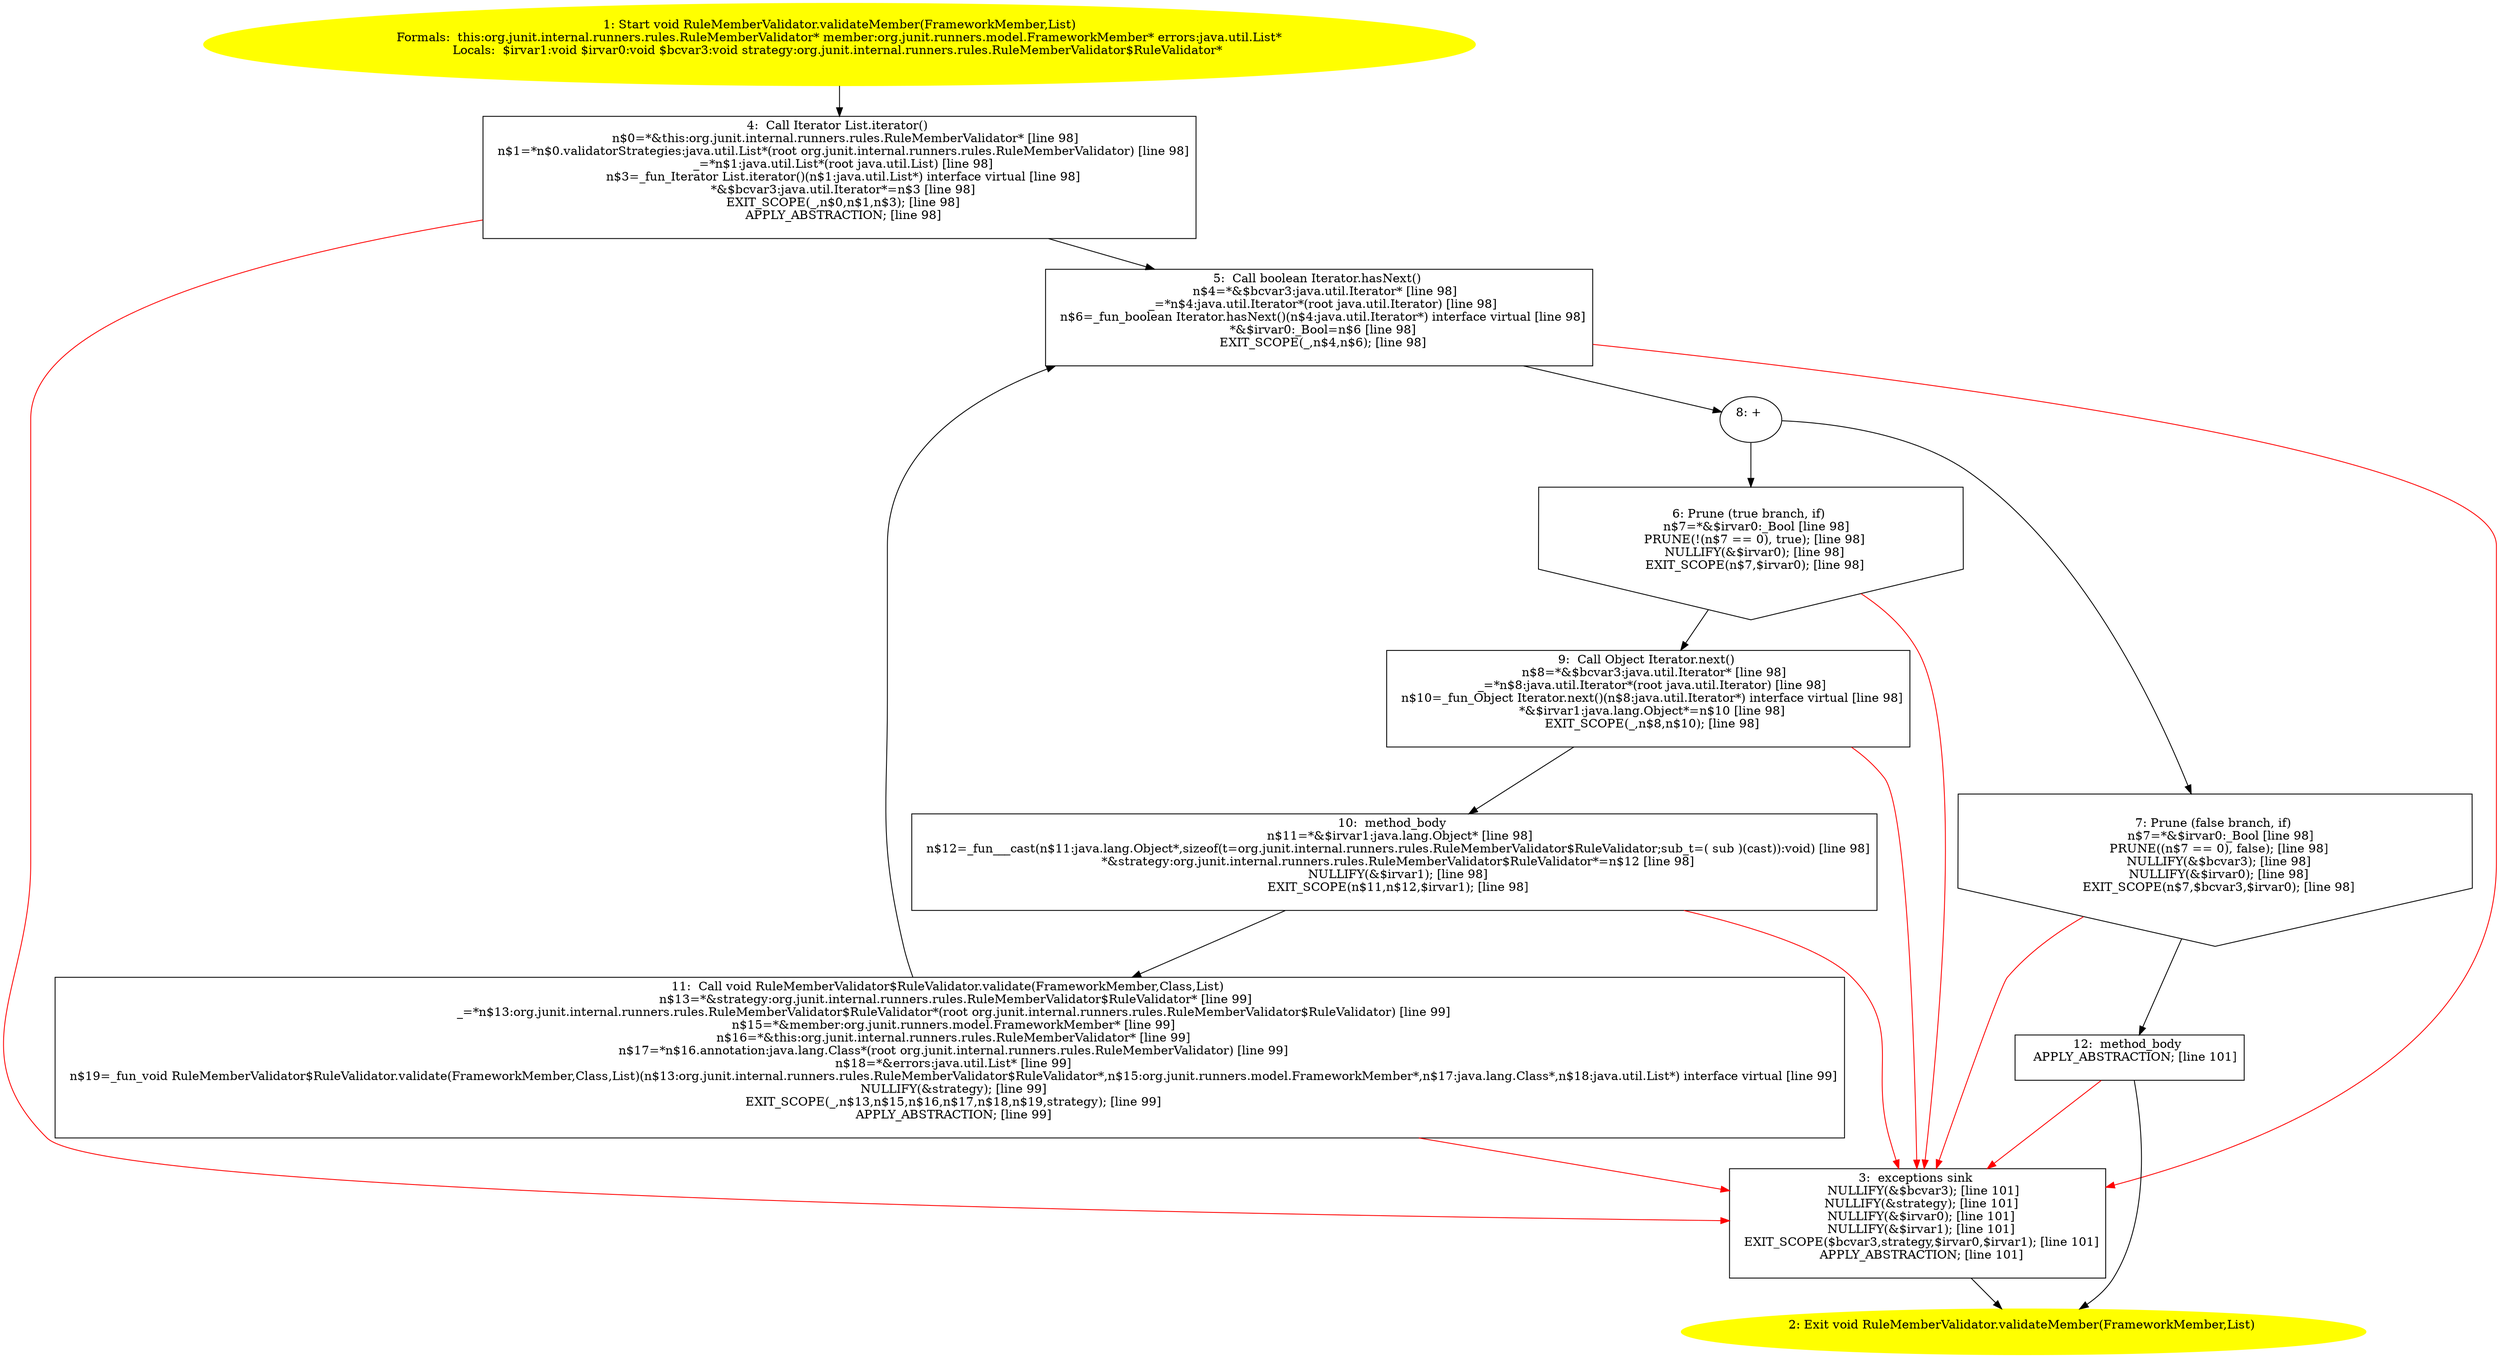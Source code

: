 /* @generated */
digraph cfg {
"org.junit.internal.runners.rules.RuleMemberValidator.validateMember(org.junit.runners.model.Framewor.1d318a8311b195f215b2732e0cb4fc67_1" [label="1: Start void RuleMemberValidator.validateMember(FrameworkMember,List)\nFormals:  this:org.junit.internal.runners.rules.RuleMemberValidator* member:org.junit.runners.model.FrameworkMember* errors:java.util.List*\nLocals:  $irvar1:void $irvar0:void $bcvar3:void strategy:org.junit.internal.runners.rules.RuleMemberValidator$RuleValidator* \n  " color=yellow style=filled]
	

	 "org.junit.internal.runners.rules.RuleMemberValidator.validateMember(org.junit.runners.model.Framewor.1d318a8311b195f215b2732e0cb4fc67_1" -> "org.junit.internal.runners.rules.RuleMemberValidator.validateMember(org.junit.runners.model.Framewor.1d318a8311b195f215b2732e0cb4fc67_4" ;
"org.junit.internal.runners.rules.RuleMemberValidator.validateMember(org.junit.runners.model.Framewor.1d318a8311b195f215b2732e0cb4fc67_2" [label="2: Exit void RuleMemberValidator.validateMember(FrameworkMember,List) \n  " color=yellow style=filled]
	

"org.junit.internal.runners.rules.RuleMemberValidator.validateMember(org.junit.runners.model.Framewor.1d318a8311b195f215b2732e0cb4fc67_3" [label="3:  exceptions sink \n   NULLIFY(&$bcvar3); [line 101]\n  NULLIFY(&strategy); [line 101]\n  NULLIFY(&$irvar0); [line 101]\n  NULLIFY(&$irvar1); [line 101]\n  EXIT_SCOPE($bcvar3,strategy,$irvar0,$irvar1); [line 101]\n  APPLY_ABSTRACTION; [line 101]\n " shape="box"]
	

	 "org.junit.internal.runners.rules.RuleMemberValidator.validateMember(org.junit.runners.model.Framewor.1d318a8311b195f215b2732e0cb4fc67_3" -> "org.junit.internal.runners.rules.RuleMemberValidator.validateMember(org.junit.runners.model.Framewor.1d318a8311b195f215b2732e0cb4fc67_2" ;
"org.junit.internal.runners.rules.RuleMemberValidator.validateMember(org.junit.runners.model.Framewor.1d318a8311b195f215b2732e0cb4fc67_4" [label="4:  Call Iterator List.iterator() \n   n$0=*&this:org.junit.internal.runners.rules.RuleMemberValidator* [line 98]\n  n$1=*n$0.validatorStrategies:java.util.List*(root org.junit.internal.runners.rules.RuleMemberValidator) [line 98]\n  _=*n$1:java.util.List*(root java.util.List) [line 98]\n  n$3=_fun_Iterator List.iterator()(n$1:java.util.List*) interface virtual [line 98]\n  *&$bcvar3:java.util.Iterator*=n$3 [line 98]\n  EXIT_SCOPE(_,n$0,n$1,n$3); [line 98]\n  APPLY_ABSTRACTION; [line 98]\n " shape="box"]
	

	 "org.junit.internal.runners.rules.RuleMemberValidator.validateMember(org.junit.runners.model.Framewor.1d318a8311b195f215b2732e0cb4fc67_4" -> "org.junit.internal.runners.rules.RuleMemberValidator.validateMember(org.junit.runners.model.Framewor.1d318a8311b195f215b2732e0cb4fc67_5" ;
	 "org.junit.internal.runners.rules.RuleMemberValidator.validateMember(org.junit.runners.model.Framewor.1d318a8311b195f215b2732e0cb4fc67_4" -> "org.junit.internal.runners.rules.RuleMemberValidator.validateMember(org.junit.runners.model.Framewor.1d318a8311b195f215b2732e0cb4fc67_3" [color="red" ];
"org.junit.internal.runners.rules.RuleMemberValidator.validateMember(org.junit.runners.model.Framewor.1d318a8311b195f215b2732e0cb4fc67_5" [label="5:  Call boolean Iterator.hasNext() \n   n$4=*&$bcvar3:java.util.Iterator* [line 98]\n  _=*n$4:java.util.Iterator*(root java.util.Iterator) [line 98]\n  n$6=_fun_boolean Iterator.hasNext()(n$4:java.util.Iterator*) interface virtual [line 98]\n  *&$irvar0:_Bool=n$6 [line 98]\n  EXIT_SCOPE(_,n$4,n$6); [line 98]\n " shape="box"]
	

	 "org.junit.internal.runners.rules.RuleMemberValidator.validateMember(org.junit.runners.model.Framewor.1d318a8311b195f215b2732e0cb4fc67_5" -> "org.junit.internal.runners.rules.RuleMemberValidator.validateMember(org.junit.runners.model.Framewor.1d318a8311b195f215b2732e0cb4fc67_8" ;
	 "org.junit.internal.runners.rules.RuleMemberValidator.validateMember(org.junit.runners.model.Framewor.1d318a8311b195f215b2732e0cb4fc67_5" -> "org.junit.internal.runners.rules.RuleMemberValidator.validateMember(org.junit.runners.model.Framewor.1d318a8311b195f215b2732e0cb4fc67_3" [color="red" ];
"org.junit.internal.runners.rules.RuleMemberValidator.validateMember(org.junit.runners.model.Framewor.1d318a8311b195f215b2732e0cb4fc67_6" [label="6: Prune (true branch, if) \n   n$7=*&$irvar0:_Bool [line 98]\n  PRUNE(!(n$7 == 0), true); [line 98]\n  NULLIFY(&$irvar0); [line 98]\n  EXIT_SCOPE(n$7,$irvar0); [line 98]\n " shape="invhouse"]
	

	 "org.junit.internal.runners.rules.RuleMemberValidator.validateMember(org.junit.runners.model.Framewor.1d318a8311b195f215b2732e0cb4fc67_6" -> "org.junit.internal.runners.rules.RuleMemberValidator.validateMember(org.junit.runners.model.Framewor.1d318a8311b195f215b2732e0cb4fc67_9" ;
	 "org.junit.internal.runners.rules.RuleMemberValidator.validateMember(org.junit.runners.model.Framewor.1d318a8311b195f215b2732e0cb4fc67_6" -> "org.junit.internal.runners.rules.RuleMemberValidator.validateMember(org.junit.runners.model.Framewor.1d318a8311b195f215b2732e0cb4fc67_3" [color="red" ];
"org.junit.internal.runners.rules.RuleMemberValidator.validateMember(org.junit.runners.model.Framewor.1d318a8311b195f215b2732e0cb4fc67_7" [label="7: Prune (false branch, if) \n   n$7=*&$irvar0:_Bool [line 98]\n  PRUNE((n$7 == 0), false); [line 98]\n  NULLIFY(&$bcvar3); [line 98]\n  NULLIFY(&$irvar0); [line 98]\n  EXIT_SCOPE(n$7,$bcvar3,$irvar0); [line 98]\n " shape="invhouse"]
	

	 "org.junit.internal.runners.rules.RuleMemberValidator.validateMember(org.junit.runners.model.Framewor.1d318a8311b195f215b2732e0cb4fc67_7" -> "org.junit.internal.runners.rules.RuleMemberValidator.validateMember(org.junit.runners.model.Framewor.1d318a8311b195f215b2732e0cb4fc67_12" ;
	 "org.junit.internal.runners.rules.RuleMemberValidator.validateMember(org.junit.runners.model.Framewor.1d318a8311b195f215b2732e0cb4fc67_7" -> "org.junit.internal.runners.rules.RuleMemberValidator.validateMember(org.junit.runners.model.Framewor.1d318a8311b195f215b2732e0cb4fc67_3" [color="red" ];
"org.junit.internal.runners.rules.RuleMemberValidator.validateMember(org.junit.runners.model.Framewor.1d318a8311b195f215b2732e0cb4fc67_8" [label="8: + \n  " ]
	

	 "org.junit.internal.runners.rules.RuleMemberValidator.validateMember(org.junit.runners.model.Framewor.1d318a8311b195f215b2732e0cb4fc67_8" -> "org.junit.internal.runners.rules.RuleMemberValidator.validateMember(org.junit.runners.model.Framewor.1d318a8311b195f215b2732e0cb4fc67_6" ;
	 "org.junit.internal.runners.rules.RuleMemberValidator.validateMember(org.junit.runners.model.Framewor.1d318a8311b195f215b2732e0cb4fc67_8" -> "org.junit.internal.runners.rules.RuleMemberValidator.validateMember(org.junit.runners.model.Framewor.1d318a8311b195f215b2732e0cb4fc67_7" ;
"org.junit.internal.runners.rules.RuleMemberValidator.validateMember(org.junit.runners.model.Framewor.1d318a8311b195f215b2732e0cb4fc67_9" [label="9:  Call Object Iterator.next() \n   n$8=*&$bcvar3:java.util.Iterator* [line 98]\n  _=*n$8:java.util.Iterator*(root java.util.Iterator) [line 98]\n  n$10=_fun_Object Iterator.next()(n$8:java.util.Iterator*) interface virtual [line 98]\n  *&$irvar1:java.lang.Object*=n$10 [line 98]\n  EXIT_SCOPE(_,n$8,n$10); [line 98]\n " shape="box"]
	

	 "org.junit.internal.runners.rules.RuleMemberValidator.validateMember(org.junit.runners.model.Framewor.1d318a8311b195f215b2732e0cb4fc67_9" -> "org.junit.internal.runners.rules.RuleMemberValidator.validateMember(org.junit.runners.model.Framewor.1d318a8311b195f215b2732e0cb4fc67_10" ;
	 "org.junit.internal.runners.rules.RuleMemberValidator.validateMember(org.junit.runners.model.Framewor.1d318a8311b195f215b2732e0cb4fc67_9" -> "org.junit.internal.runners.rules.RuleMemberValidator.validateMember(org.junit.runners.model.Framewor.1d318a8311b195f215b2732e0cb4fc67_3" [color="red" ];
"org.junit.internal.runners.rules.RuleMemberValidator.validateMember(org.junit.runners.model.Framewor.1d318a8311b195f215b2732e0cb4fc67_10" [label="10:  method_body \n   n$11=*&$irvar1:java.lang.Object* [line 98]\n  n$12=_fun___cast(n$11:java.lang.Object*,sizeof(t=org.junit.internal.runners.rules.RuleMemberValidator$RuleValidator;sub_t=( sub )(cast)):void) [line 98]\n  *&strategy:org.junit.internal.runners.rules.RuleMemberValidator$RuleValidator*=n$12 [line 98]\n  NULLIFY(&$irvar1); [line 98]\n  EXIT_SCOPE(n$11,n$12,$irvar1); [line 98]\n " shape="box"]
	

	 "org.junit.internal.runners.rules.RuleMemberValidator.validateMember(org.junit.runners.model.Framewor.1d318a8311b195f215b2732e0cb4fc67_10" -> "org.junit.internal.runners.rules.RuleMemberValidator.validateMember(org.junit.runners.model.Framewor.1d318a8311b195f215b2732e0cb4fc67_11" ;
	 "org.junit.internal.runners.rules.RuleMemberValidator.validateMember(org.junit.runners.model.Framewor.1d318a8311b195f215b2732e0cb4fc67_10" -> "org.junit.internal.runners.rules.RuleMemberValidator.validateMember(org.junit.runners.model.Framewor.1d318a8311b195f215b2732e0cb4fc67_3" [color="red" ];
"org.junit.internal.runners.rules.RuleMemberValidator.validateMember(org.junit.runners.model.Framewor.1d318a8311b195f215b2732e0cb4fc67_11" [label="11:  Call void RuleMemberValidator$RuleValidator.validate(FrameworkMember,Class,List) \n   n$13=*&strategy:org.junit.internal.runners.rules.RuleMemberValidator$RuleValidator* [line 99]\n  _=*n$13:org.junit.internal.runners.rules.RuleMemberValidator$RuleValidator*(root org.junit.internal.runners.rules.RuleMemberValidator$RuleValidator) [line 99]\n  n$15=*&member:org.junit.runners.model.FrameworkMember* [line 99]\n  n$16=*&this:org.junit.internal.runners.rules.RuleMemberValidator* [line 99]\n  n$17=*n$16.annotation:java.lang.Class*(root org.junit.internal.runners.rules.RuleMemberValidator) [line 99]\n  n$18=*&errors:java.util.List* [line 99]\n  n$19=_fun_void RuleMemberValidator$RuleValidator.validate(FrameworkMember,Class,List)(n$13:org.junit.internal.runners.rules.RuleMemberValidator$RuleValidator*,n$15:org.junit.runners.model.FrameworkMember*,n$17:java.lang.Class*,n$18:java.util.List*) interface virtual [line 99]\n  NULLIFY(&strategy); [line 99]\n  EXIT_SCOPE(_,n$13,n$15,n$16,n$17,n$18,n$19,strategy); [line 99]\n  APPLY_ABSTRACTION; [line 99]\n " shape="box"]
	

	 "org.junit.internal.runners.rules.RuleMemberValidator.validateMember(org.junit.runners.model.Framewor.1d318a8311b195f215b2732e0cb4fc67_11" -> "org.junit.internal.runners.rules.RuleMemberValidator.validateMember(org.junit.runners.model.Framewor.1d318a8311b195f215b2732e0cb4fc67_5" ;
	 "org.junit.internal.runners.rules.RuleMemberValidator.validateMember(org.junit.runners.model.Framewor.1d318a8311b195f215b2732e0cb4fc67_11" -> "org.junit.internal.runners.rules.RuleMemberValidator.validateMember(org.junit.runners.model.Framewor.1d318a8311b195f215b2732e0cb4fc67_3" [color="red" ];
"org.junit.internal.runners.rules.RuleMemberValidator.validateMember(org.junit.runners.model.Framewor.1d318a8311b195f215b2732e0cb4fc67_12" [label="12:  method_body \n   APPLY_ABSTRACTION; [line 101]\n " shape="box"]
	

	 "org.junit.internal.runners.rules.RuleMemberValidator.validateMember(org.junit.runners.model.Framewor.1d318a8311b195f215b2732e0cb4fc67_12" -> "org.junit.internal.runners.rules.RuleMemberValidator.validateMember(org.junit.runners.model.Framewor.1d318a8311b195f215b2732e0cb4fc67_2" ;
	 "org.junit.internal.runners.rules.RuleMemberValidator.validateMember(org.junit.runners.model.Framewor.1d318a8311b195f215b2732e0cb4fc67_12" -> "org.junit.internal.runners.rules.RuleMemberValidator.validateMember(org.junit.runners.model.Framewor.1d318a8311b195f215b2732e0cb4fc67_3" [color="red" ];
}
